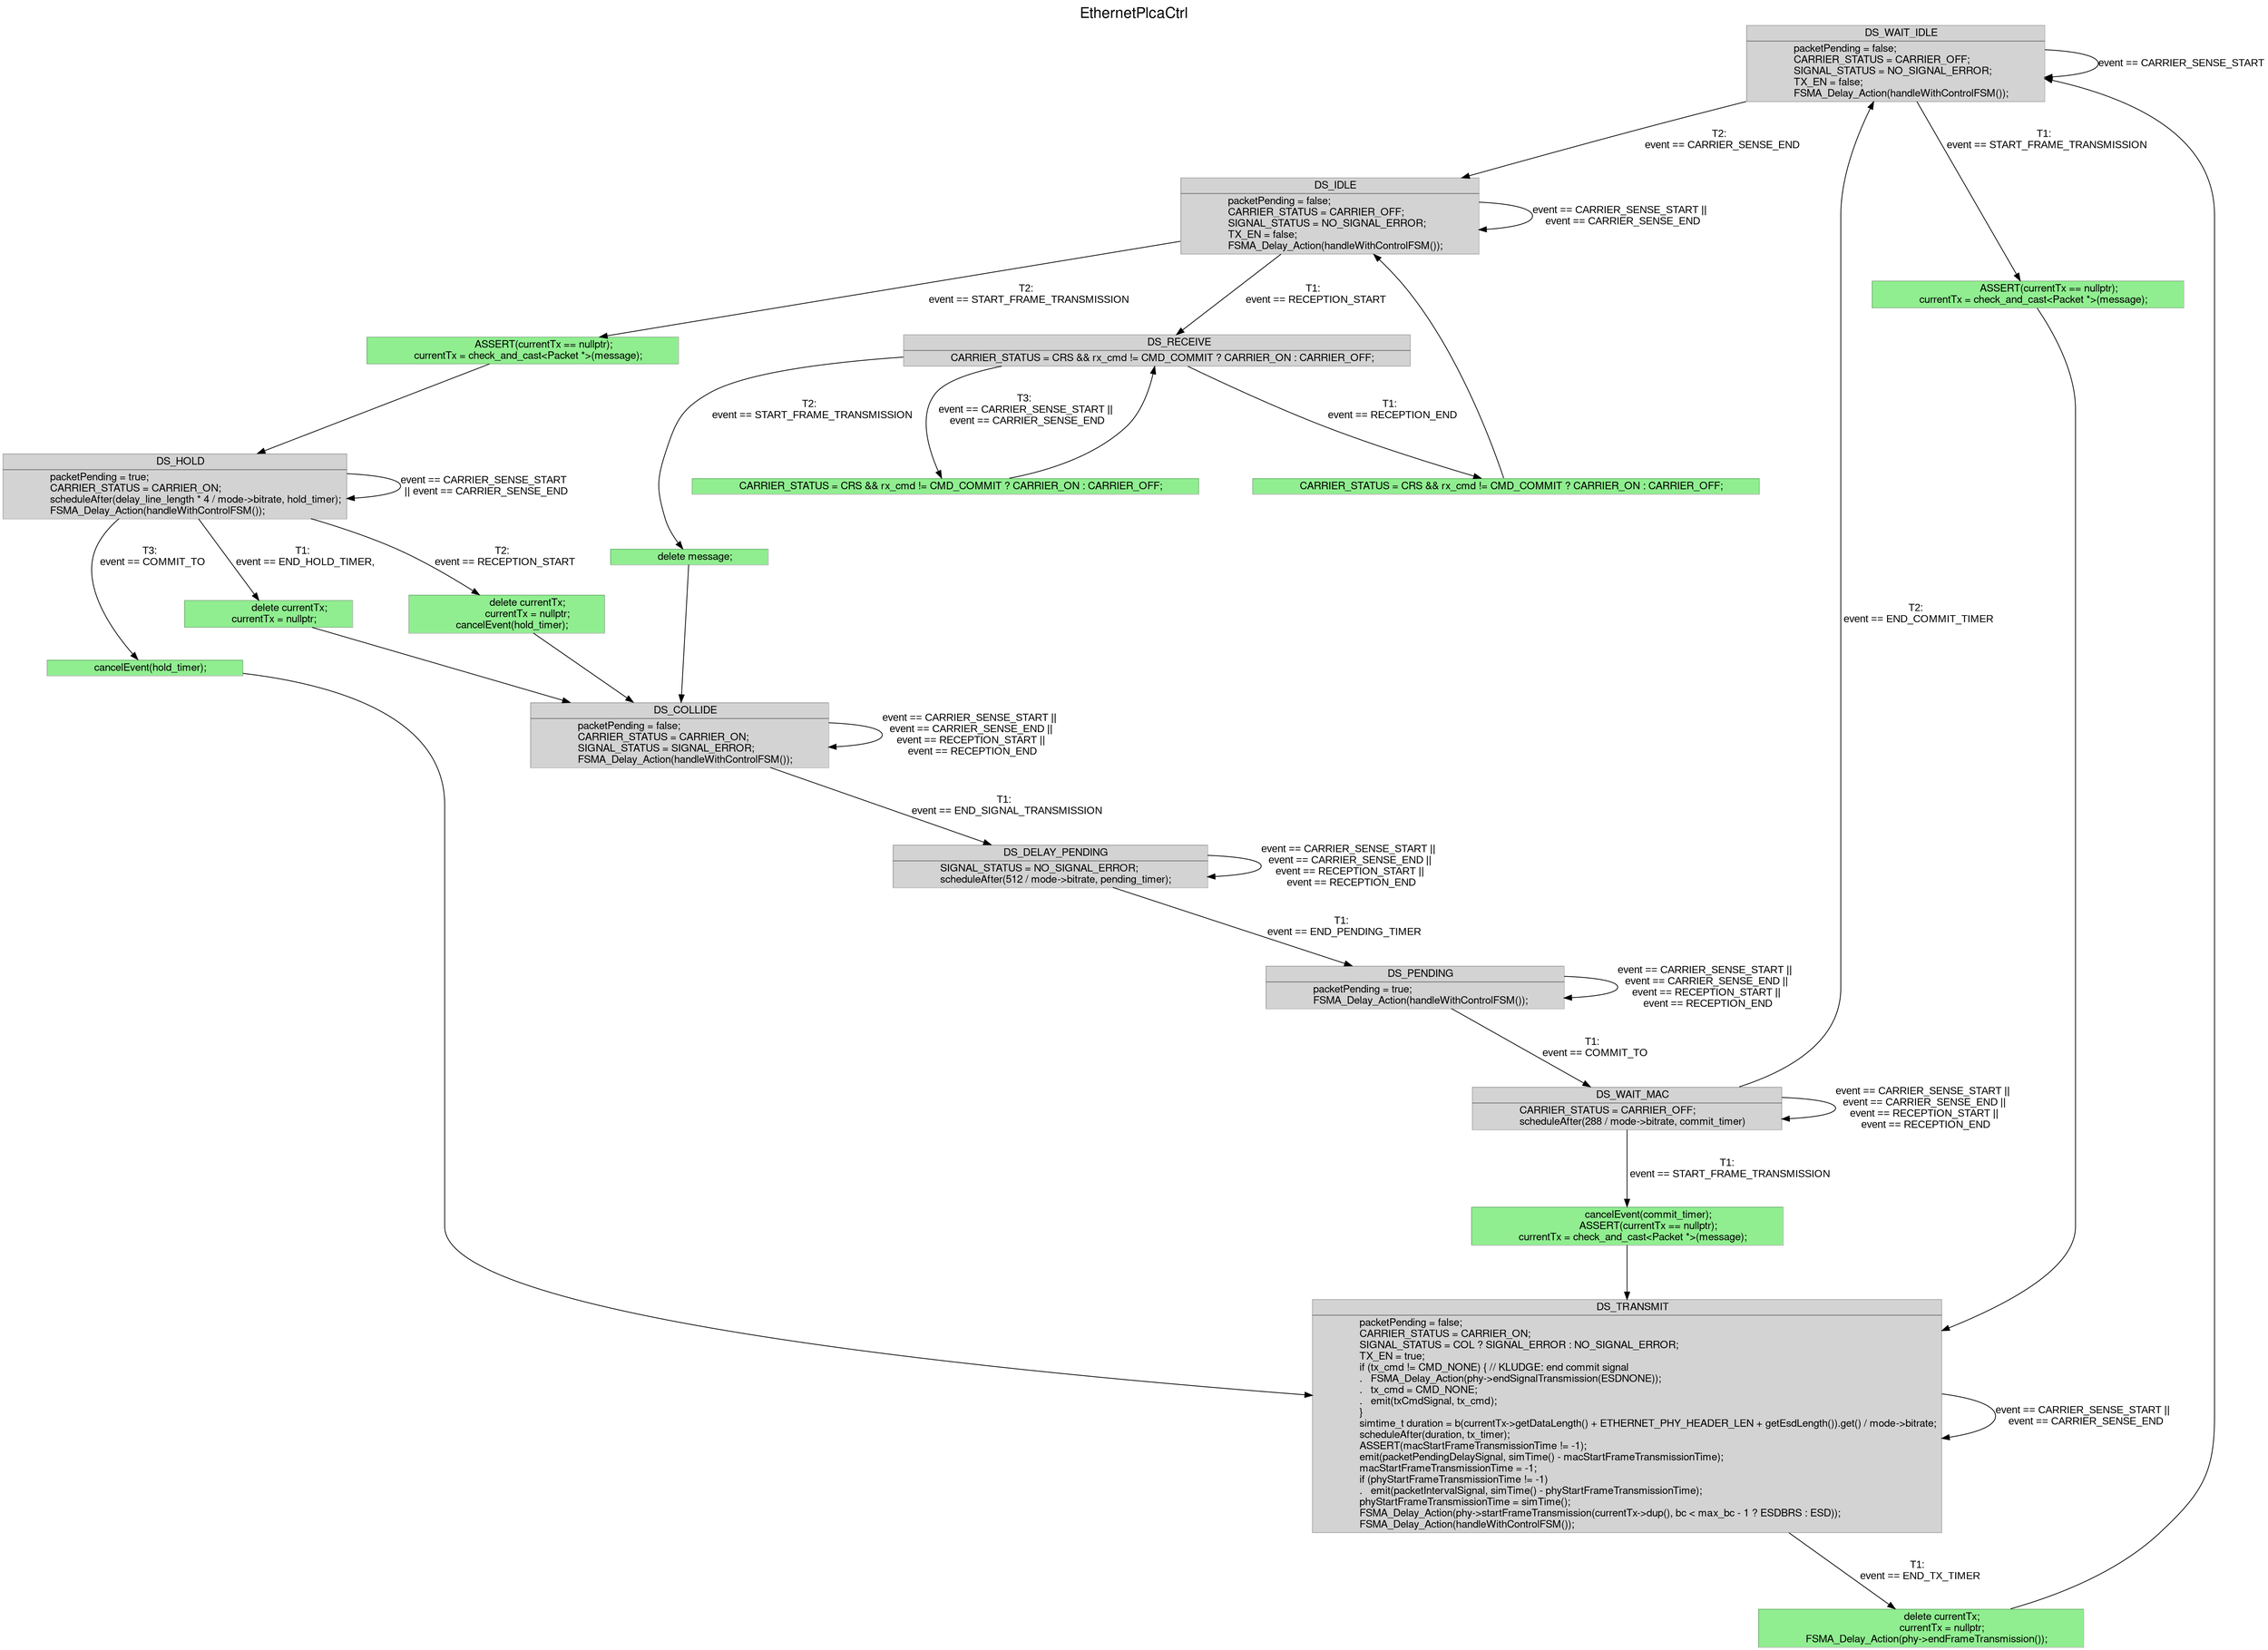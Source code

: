 digraph EthernetPlcaDataFsm {
    nodesep = 1;
    ranksep = 1;

    graph [
		label = "EthernetPlcaCtrl"
		labelloc = t
		fontname = "Helvetica,Arial,sans-serif"
		fontsize = 20
		layout = dot
		newrank = true
    ];
    node [
		style=filled
		shape=rect
		pencolor="#00000044" // frames color
		fontname="Helvetica,Arial,sans-serif"
		shape=plain
    ];
    edge [fontname="Arial"];

    DS_WAIT_IDLE [
        label=<<table border="0" cellborder="1" cellspacing="0"><tr><td>
                DS_WAIT_IDLE
            </td></tr><tr><td align="left" balign="left">
                packetPending = false; <br/>
                CARRIER_STATUS = CARRIER_OFF; <br/>
                SIGNAL_STATUS = NO_SIGNAL_ERROR; <br/>
                TX_EN = false; <br/>
                FSMA_Delay_Action(handleWithControlFSM());
            </td></tr></table>>
    ];
    DS_WAIT_IDLE -> DS_WAIT_IDLE_to_DS_TRANSMIT [ label="T1: \n event == START_FRAME_TRANSMISSION" ]
    DS_WAIT_IDLE -> DS_IDLE [ label="T2: \n event == CARRIER_SENSE_END" ]
    DS_WAIT_IDLE -> DS_WAIT_IDLE [ label="event == CARRIER_SENSE_START" ]

    DS_WAIT_IDLE_to_DS_TRANSMIT [
        fillcolor=lightgreen
        label=<<table border="0" cellborder="1" cellspacing="0"><tr><td>
                ASSERT(currentTx == nullptr); <br/>
                currentTx = check_and_cast&lt;Packet *&gt;(message);
            </td></tr></table>>
    ];
    DS_WAIT_IDLE_to_DS_TRANSMIT -> DS_TRANSMIT;

    DS_IDLE [
        label=<<table border="0" cellborder="1" cellspacing="0"><tr><td>
                DS_IDLE
            </td></tr><tr><td align="left" balign="left">
                packetPending = false; <br/>
                CARRIER_STATUS = CARRIER_OFF; <br/>
                SIGNAL_STATUS = NO_SIGNAL_ERROR; <br/>
                TX_EN = false; <br/>
                FSMA_Delay_Action(handleWithControlFSM());
            </td></tr></table>>
    ];
    DS_IDLE -> DS_RECEIVE [ label="T1: \n event == RECEPTION_START" ]
    DS_IDLE -> DS_IDLE_to_DS_HOLD [ label="T2: \n event == START_FRAME_TRANSMISSION" ]
    DS_IDLE -> DS_IDLE [ label="event == CARRIER_SENSE_START || \n event == CARRIER_SENSE_END" ]

    DS_IDLE_to_DS_HOLD [
        fillcolor=lightgreen
        label=<<table border="0" cellborder="1" cellspacing="0"><tr><td>
                ASSERT(currentTx == nullptr); <br/>
                currentTx = check_and_cast&lt;Packet *&gt;(message);
            </td></tr></table>>
    ];
    DS_IDLE_to_DS_HOLD -> DS_HOLD

    DS_RECEIVE [
        label=<<table border="0" cellborder="1" cellspacing="0"><tr><td>
                DS_RECEIVE</td></tr>
            <tr><td align="left" balign="left">
                CARRIER_STATUS = CRS &amp;&amp; rx_cmd != CMD_COMMIT ? CARRIER_ON : CARRIER_OFF;
            </td></tr></table>>
    ];
    DS_RECEIVE -> DS_RECEIVE_to_DS_IDLE [ label="T1: \n event == RECEPTION_END" ]
    DS_RECEIVE -> DS_RECEIVE_to_DS_COLLIDE [ label="T2: \n event == START_FRAME_TRANSMISSION" ]
    DS_RECEIVE -> DS_RECEIVE_to_DS_RECEIVE [ label="T3: \n event == CARRIER_SENSE_START || \n event == CARRIER_SENSE_END" ]

    DS_RECEIVE_to_DS_IDLE [
        fillcolor=lightgreen
        label=<<table border="0" cellborder="1" cellspacing="0"><tr><td>
                CARRIER_STATUS = CRS &amp;&amp; rx_cmd != CMD_COMMIT ? CARRIER_ON : CARRIER_OFF;
            </td></tr></table>>
    ];
    DS_RECEIVE_to_DS_IDLE -> DS_IDLE

    DS_RECEIVE_to_DS_COLLIDE [
        fillcolor=lightgreen
        label=<<table border="0" cellborder="1" cellspacing="0"><tr><td>
                delete message;
            </td></tr></table>>
    ];
    DS_RECEIVE_to_DS_COLLIDE -> DS_COLLIDE

    DS_RECEIVE_to_DS_RECEIVE [
        fillcolor=lightgreen
        label=<<table border="0" cellborder="1" cellspacing="0"><tr><td>
                CARRIER_STATUS = CRS &amp;&amp; rx_cmd != CMD_COMMIT ? CARRIER_ON : CARRIER_OFF;
            </td></tr></table>>
    ];
    DS_RECEIVE_to_DS_RECEIVE -> DS_RECEIVE

    DS_HOLD [
        label=<<table border="0" cellborder="1" cellspacing="0"><tr><td>
                DS_HOLD
            </td></tr><tr><td align="left" balign="left">
                packetPending = true; <br/>
                CARRIER_STATUS = CARRIER_ON; <br/>
                scheduleAfter(delay_line_length * 4 / mode-&gt;bitrate, hold_timer); <br/>
                FSMA_Delay_Action(handleWithControlFSM());
            </td></tr></table>>
    ];
    DS_HOLD -> DS_HOLD_to_DS_COLLIDE_T1 [ label="T1: \n event == END_HOLD_TIMER," ]
    DS_HOLD -> DS_HOLD_to_DS_COLLIDE_T2 [ label="T2: \n event == RECEPTION_START" ]
    DS_HOLD -> DS_HOLD_to_DS_TRANSMIT [ label="T3: \n event == COMMIT_TO" ]
    DS_HOLD -> DS_HOLD [ label="event == CARRIER_SENSE_START \n || event == CARRIER_SENSE_END" ]

    DS_HOLD_to_DS_COLLIDE_T1 [
        fillcolor=lightgreen
        label=<<table border="0" cellborder="1" cellspacing="0"><tr><td>
                delete currentTx; <br/>
                currentTx = nullptr;
            </td></tr></table>>
    ]
    DS_HOLD_to_DS_COLLIDE_T1 -> DS_COLLIDE

    DS_HOLD_to_DS_COLLIDE_T2 [
        fillcolor=lightgreen
        label=<<table border="0" cellborder="1" cellspacing="0"><tr><td>
                delete currentTx; <br/>
                currentTx = nullptr; <br/>
                cancelEvent(hold_timer);
            </td></tr></table>>
    ]
    DS_HOLD_to_DS_COLLIDE_T2 -> DS_COLLIDE

    DS_HOLD_to_DS_TRANSMIT [
        fillcolor=lightgreen
        label=<<table border="0" cellborder="1" cellspacing="0"><tr><td>
                cancelEvent(hold_timer);
            </td></tr></table>>
    ]
    DS_HOLD_to_DS_TRANSMIT -> DS_TRANSMIT

    DS_COLLIDE [
        label=<<table border="0" cellborder="1" cellspacing="0"><tr><td>
                DS_COLLIDE
            </td></tr><tr><td align="left" balign="left">
                packetPending = false; <br/>
                CARRIER_STATUS = CARRIER_ON; <br/>
                SIGNAL_STATUS = SIGNAL_ERROR; <br/>
                FSMA_Delay_Action(handleWithControlFSM());
            </td></tr></table>>
    ];
    DS_COLLIDE -> DS_DELAY_PENDING [ label="T1: \n event == END_SIGNAL_TRANSMISSION" ]
    DS_COLLIDE -> DS_COLLIDE [ label="event == CARRIER_SENSE_START || \n event == CARRIER_SENSE_END || \n event == RECEPTION_START || \n event == RECEPTION_END" ]

    DS_DELAY_PENDING [
        label=<<table border="0" cellborder="1" cellspacing="0"><tr><td>
                DS_DELAY_PENDING
            </td></tr><tr><td align="left" balign="left">
                SIGNAL_STATUS = NO_SIGNAL_ERROR; <br/>
                scheduleAfter(512 / mode-&gt;bitrate, pending_timer);
            </td></tr></table>>
    ];
    DS_DELAY_PENDING -> DS_PENDING [ label="T1: \n event == END_PENDING_TIMER" ]
    DS_DELAY_PENDING -> DS_DELAY_PENDING [ label="event == CARRIER_SENSE_START || \n event == CARRIER_SENSE_END || \n event == RECEPTION_START || \n event == RECEPTION_END" ]

    DS_PENDING [
        label=<<table border="0" cellborder="1" cellspacing="0"><tr><td>
                DS_PENDING
            </td></tr><tr><td align="left" balign="left">
                packetPending = true; <br/>
                FSMA_Delay_Action(handleWithControlFSM());
            </td></tr></table>>
    ];
    DS_PENDING -> DS_WAIT_MAC [ label="T1: \n event == COMMIT_TO" ]
    DS_PENDING -> DS_PENDING [ label="event == CARRIER_SENSE_START || \n event == CARRIER_SENSE_END || \n event == RECEPTION_START || \n event == RECEPTION_END" ]

    DS_WAIT_MAC [
        label=<<table border="0" cellborder="1" cellspacing="0"><tr><td>
                DS_WAIT_MAC
            </td></tr><tr><td align="left" balign="left">
                CARRIER_STATUS = CARRIER_OFF; <br/>
                scheduleAfter(288 / mode-&gt;bitrate, commit_timer)
            </td></tr></table>>
    ];
    DS_WAIT_MAC -> DS_WAIT_MAC_to_DS_TRANSMIT [ label="T1: \n event == START_FRAME_TRANSMISSION" ]
    DS_WAIT_MAC -> DS_WAIT_IDLE [ label="T2: \n event == END_COMMIT_TIMER" ]
    DS_WAIT_MAC -> DS_WAIT_MAC [ label="event == CARRIER_SENSE_START || \n event == CARRIER_SENSE_END || \n event == RECEPTION_START || \n event == RECEPTION_END" ]

    DS_WAIT_MAC_to_DS_TRANSMIT [
        fillcolor=lightgreen
        label=<<table border="0" cellborder="1" cellspacing="0"><tr><td>
                cancelEvent(commit_timer); <br/>
                ASSERT(currentTx == nullptr); <br/>
                currentTx = check_and_cast&lt;Packet *&gt;(message);
            </td></tr></table>>
    ]
    DS_WAIT_MAC_to_DS_TRANSMIT -> DS_TRANSMIT

    DS_TRANSMIT [
        label=<<table border="0" cellborder="1" cellspacing="0"><tr><td>
                DS_TRANSMIT
            </td></tr><tr><td align="left" balign="left">
                packetPending = false; <br/>
                CARRIER_STATUS = CARRIER_ON; <br/>
                SIGNAL_STATUS = COL ? SIGNAL_ERROR : NO_SIGNAL_ERROR; <br/>
                TX_EN = true; <br/>
                if (tx_cmd != CMD_NONE) { // KLUDGE: end commit signal <br/>
                .   FSMA_Delay_Action(phy-&gt;endSignalTransmission(ESDNONE)); <br/>
                .   tx_cmd = CMD_NONE; <br/>
                .   emit(txCmdSignal, tx_cmd); <br/>
                } <br/>
                simtime_t duration = b(currentTx-&gt;getDataLength() + ETHERNET_PHY_HEADER_LEN + getEsdLength()).get() / mode-&gt;bitrate; <br/>
                scheduleAfter(duration, tx_timer); <br/>
                ASSERT(macStartFrameTransmissionTime != -1); <br/>
                emit(packetPendingDelaySignal, simTime() - macStartFrameTransmissionTime); <br/>
                macStartFrameTransmissionTime = -1; <br/>
                if (phyStartFrameTransmissionTime != -1) <br/>
                .   emit(packetIntervalSignal, simTime() - phyStartFrameTransmissionTime); <br/>
                phyStartFrameTransmissionTime = simTime(); <br/>
                FSMA_Delay_Action(phy-&gt;startFrameTransmission(currentTx-&gt;dup(), bc &lt; max_bc - 1 ? ESDBRS : ESD)); <br/>
                FSMA_Delay_Action(handleWithControlFSM());
            </td></tr></table>>
    ];
    DS_TRANSMIT -> DS_TRANSMIT_to_DS_WAIT_IDLE [ label="T1: \n event == END_TX_TIMER" ]
    DS_TRANSMIT -> DS_TRANSMIT [ label="event == CARRIER_SENSE_START || \n event == CARRIER_SENSE_END" ]

    DS_TRANSMIT_to_DS_WAIT_IDLE [
        fillcolor=lightgreen
        label=<<table border="0" cellborder="1" cellspacing="0"><tr><td>
                delete currentTx; <br/>
                currentTx = nullptr; <br/>
                FSMA_Delay_Action(phy-&gt;endFrameTransmission());
            </td></tr></table>>
    ]
    DS_TRANSMIT_to_DS_WAIT_IDLE -> DS_WAIT_IDLE;
}

